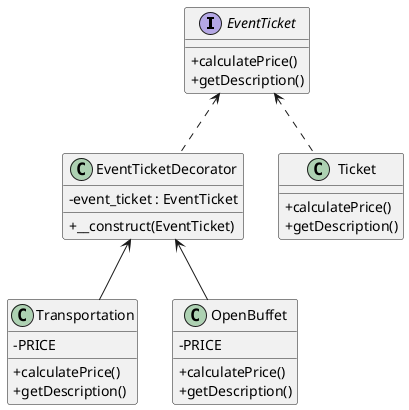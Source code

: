 @startuml
skinparam classAttributeIconSize 0

interface EventTicket{
  {method} + calculatePrice()
  {method} + getDescription()
}

class EventTicketDecorator {
  {field} - event_ticket : EventTicket
  {method} + __construct(EventTicket)
}

class Ticket {
  {method} + calculatePrice()
  {method} + getDescription()
}

class Transportation {
  {field} - PRICE
  {method} + calculatePrice()
  {method} + getDescription()
}

class OpenBuffet {
  {field} - PRICE
  {method} + calculatePrice()
  {method} + getDescription()
}

EventTicket <.. EventTicketDecorator
EventTicket <.. Ticket

EventTicketDecorator <-- Transportation
EventTicketDecorator <-- OpenBuffet

@enduml